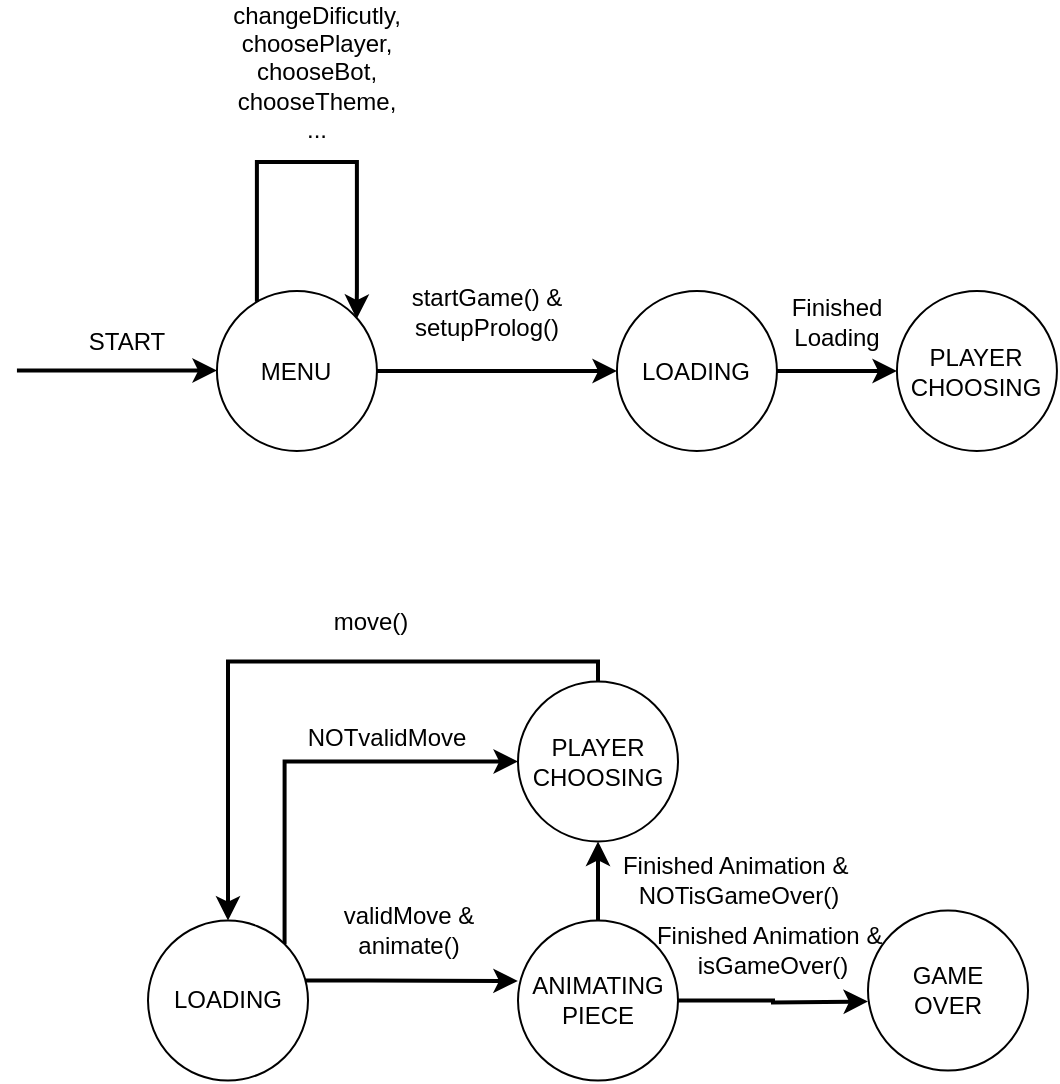 <mxfile version="12.4.3" type="device" pages="1"><diagram id="KP79rxhPckroJng5rw5h" name="Page-1"><mxGraphModel dx="1422" dy="699" grid="1" gridSize="10" guides="1" tooltips="1" connect="1" arrows="1" fold="1" page="1" pageScale="1" pageWidth="850" pageHeight="1100" math="0" shadow="0"><root><mxCell id="0"/><mxCell id="1" parent="0"/><mxCell id="Rahl7FU6lohFxPrpiHMu-8" style="edgeStyle=orthogonalEdgeStyle;rounded=0;orthogonalLoop=1;jettySize=auto;html=1;strokeColor=#000000;strokeWidth=2;" edge="1" parent="1" source="YgMQDfT6PrxP8k0_-js3-1" target="YgMQDfT6PrxP8k0_-js3-5"><mxGeometry relative="1" as="geometry"/></mxCell><mxCell id="YgMQDfT6PrxP8k0_-js3-1" value="LOADING" style="ellipse;whiteSpace=wrap;html=1;aspect=fixed;" parent="1" vertex="1"><mxGeometry x="464.47" y="244.53" width="80" height="80" as="geometry"/></mxCell><mxCell id="YgMQDfT6PrxP8k0_-js3-2" value="MENU" style="ellipse;whiteSpace=wrap;html=1;aspect=fixed;" parent="1" vertex="1"><mxGeometry x="264.47" y="244.53" width="80" height="80" as="geometry"/></mxCell><mxCell id="YgMQDfT6PrxP8k0_-js3-18" style="edgeStyle=orthogonalEdgeStyle;rounded=0;orthogonalLoop=1;jettySize=auto;html=1;entryX=1;entryY=0.5;entryDx=0;entryDy=0;startArrow=classic;startFill=1;endArrow=none;endFill=0;strokeWidth=2;exitX=0;exitY=0.5;exitDx=0;exitDy=0;" parent="1" source="YgMQDfT6PrxP8k0_-js3-1" target="YgMQDfT6PrxP8k0_-js3-2" edge="1"><mxGeometry relative="1" as="geometry"/></mxCell><mxCell id="YgMQDfT6PrxP8k0_-js3-5" value="PLAYER CHOOSING" style="ellipse;whiteSpace=wrap;html=1;aspect=fixed;" parent="1" vertex="1"><mxGeometry x="604.47" y="244.53" width="80" height="80" as="geometry"/></mxCell><mxCell id="YgMQDfT6PrxP8k0_-js3-20" value="startGame() &amp;amp;&lt;br&gt;setupProlog()" style="text;html=1;align=center;verticalAlign=middle;resizable=0;points=[];;autosize=1;" parent="1" vertex="1"><mxGeometry x="354.47" y="239.53" width="90" height="30" as="geometry"/></mxCell><mxCell id="YgMQDfT6PrxP8k0_-js3-43" style="edgeStyle=orthogonalEdgeStyle;rounded=0;orthogonalLoop=1;jettySize=auto;html=1;startArrow=classic;startFill=1;endArrow=none;endFill=0;strokeWidth=2;entryX=0.5;entryY=0;entryDx=0;entryDy=0;" parent="1" source="YgMQDfT6PrxP8k0_-js3-50" target="YgMQDfT6PrxP8k0_-js3-61" edge="1"><mxGeometry relative="1" as="geometry"><Array as="points"><mxPoint x="270" y="429.77"/><mxPoint x="455.0" y="429.77"/></Array><mxPoint x="440.0" y="419.77" as="targetPoint"/></mxGeometry></mxCell><mxCell id="YgMQDfT6PrxP8k0_-js3-44" value="move()" style="text;html=1;align=center;verticalAlign=middle;resizable=0;points=[];;labelBackgroundColor=#ffffff;" parent="YgMQDfT6PrxP8k0_-js3-43" vertex="1" connectable="0"><mxGeometry x="0.273" relative="1" as="geometry"><mxPoint x="-6" y="-20" as="offset"/></mxGeometry></mxCell><mxCell id="YgMQDfT6PrxP8k0_-js3-45" style="edgeStyle=orthogonalEdgeStyle;rounded=0;orthogonalLoop=1;jettySize=auto;html=1;exitX=1;exitY=0;exitDx=0;exitDy=0;entryX=0;entryY=0.5;entryDx=0;entryDy=0;startArrow=none;startFill=0;endArrow=classic;endFill=1;strokeWidth=2;" parent="1" source="YgMQDfT6PrxP8k0_-js3-50" target="YgMQDfT6PrxP8k0_-js3-61" edge="1"><mxGeometry relative="1" as="geometry"><Array as="points"><mxPoint x="298" y="479.77"/></Array></mxGeometry></mxCell><mxCell id="YgMQDfT6PrxP8k0_-js3-46" value="NOTvalidMove" style="text;html=1;align=center;verticalAlign=middle;resizable=0;points=[];;labelBackgroundColor=#ffffff;" parent="YgMQDfT6PrxP8k0_-js3-45" vertex="1" connectable="0"><mxGeometry x="0.381" y="3" relative="1" as="geometry"><mxPoint x="-2" y="-9" as="offset"/></mxGeometry></mxCell><mxCell id="YgMQDfT6PrxP8k0_-js3-67" style="edgeStyle=orthogonalEdgeStyle;rounded=0;orthogonalLoop=1;jettySize=auto;html=1;entryX=-0.001;entryY=0.377;entryDx=0;entryDy=0;startArrow=none;startFill=0;endArrow=classic;endFill=1;strokeWidth=2;entryPerimeter=0;" parent="1" source="YgMQDfT6PrxP8k0_-js3-50" target="YgMQDfT6PrxP8k0_-js3-55" edge="1"><mxGeometry relative="1" as="geometry"><Array as="points"><mxPoint x="340.0" y="589.3"/><mxPoint x="340.0" y="589.3"/></Array></mxGeometry></mxCell><mxCell id="YgMQDfT6PrxP8k0_-js3-50" value="LOADING" style="ellipse;whiteSpace=wrap;html=1;aspect=fixed;" parent="1" vertex="1"><mxGeometry x="230" y="559.3" width="80" height="80" as="geometry"/></mxCell><mxCell id="YgMQDfT6PrxP8k0_-js3-70" style="edgeStyle=orthogonalEdgeStyle;rounded=0;orthogonalLoop=1;jettySize=auto;html=1;startArrow=none;startFill=0;endArrow=classic;endFill=1;strokeWidth=2;fillColor=#f8cecc;strokeColor=#000000;" parent="1" source="YgMQDfT6PrxP8k0_-js3-55" edge="1"><mxGeometry relative="1" as="geometry"><mxPoint x="590" y="599.77" as="targetPoint"/></mxGeometry></mxCell><mxCell id="Rahl7FU6lohFxPrpiHMu-3" style="edgeStyle=orthogonalEdgeStyle;rounded=0;orthogonalLoop=1;jettySize=auto;html=1;entryX=0.5;entryY=1;entryDx=0;entryDy=0;strokeColor=#000000;strokeWidth=2;" edge="1" parent="1" source="YgMQDfT6PrxP8k0_-js3-55" target="YgMQDfT6PrxP8k0_-js3-61"><mxGeometry relative="1" as="geometry"/></mxCell><mxCell id="YgMQDfT6PrxP8k0_-js3-55" value="ANIMATING&lt;br&gt;PIECE" style="ellipse;whiteSpace=wrap;html=1;aspect=fixed;" parent="1" vertex="1"><mxGeometry x="415.0" y="559.3" width="80" height="80" as="geometry"/></mxCell><mxCell id="YgMQDfT6PrxP8k0_-js3-61" value="PLAYER&lt;br&gt;CHOOSING" style="ellipse;whiteSpace=wrap;html=1;aspect=fixed;" parent="1" vertex="1"><mxGeometry x="415.0" y="439.77" width="80" height="80" as="geometry"/></mxCell><mxCell id="YgMQDfT6PrxP8k0_-js3-65" value="Finished Animation &amp;amp;&amp;nbsp;&lt;br&gt;isGameOver()" style="text;html=1;align=center;verticalAlign=middle;resizable=0;points=[];;autosize=1;" parent="1" vertex="1"><mxGeometry x="477.0" y="559.3" width="130" height="30" as="geometry"/></mxCell><mxCell id="YgMQDfT6PrxP8k0_-js3-66" value="validMove &amp;amp; &lt;br&gt;animate()" style="text;html=1;align=center;verticalAlign=middle;resizable=0;points=[];;autosize=1;" parent="1" vertex="1"><mxGeometry x="320" y="549.3" width="80" height="30" as="geometry"/></mxCell><mxCell id="YgMQDfT6PrxP8k0_-js3-74" style="edgeStyle=orthogonalEdgeStyle;rounded=0;orthogonalLoop=1;jettySize=auto;html=1;entryX=0.873;entryY=0.174;entryDx=0;entryDy=0;startArrow=none;startFill=0;endArrow=classic;endFill=1;strokeWidth=2;entryPerimeter=0;" parent="1" source="YgMQDfT6PrxP8k0_-js3-2" target="YgMQDfT6PrxP8k0_-js3-2" edge="1"><mxGeometry relative="1" as="geometry"><Array as="points"><mxPoint x="284.47" y="180"/><mxPoint x="334.47" y="180"/><mxPoint x="334.47" y="244"/></Array></mxGeometry></mxCell><mxCell id="YgMQDfT6PrxP8k0_-js3-75" value="changeDificutly,&lt;br&gt;choosePlayer,&lt;br&gt;chooseBot,&lt;br&gt;chooseTheme,&lt;br&gt;..." style="text;html=1;align=center;verticalAlign=middle;resizable=0;points=[];;autosize=1;" parent="1" vertex="1"><mxGeometry x="264.47" y="100" width="100" height="70" as="geometry"/></mxCell><mxCell id="Rahl7FU6lohFxPrpiHMu-2" value="GAME&lt;br&gt;OVER" style="ellipse;whiteSpace=wrap;html=1;aspect=fixed;" vertex="1" parent="1"><mxGeometry x="590" y="554.3" width="80" height="80" as="geometry"/></mxCell><mxCell id="Rahl7FU6lohFxPrpiHMu-4" value="Finished Animation &amp;amp;&amp;nbsp;&lt;br&gt;NOTisGameOver()" style="text;html=1;align=center;verticalAlign=middle;resizable=0;points=[];;autosize=1;" vertex="1" parent="1"><mxGeometry x="460.0" y="524.3" width="130" height="30" as="geometry"/></mxCell><mxCell id="Rahl7FU6lohFxPrpiHMu-6" value="" style="edgeStyle=orthogonalEdgeStyle;rounded=0;orthogonalLoop=1;jettySize=auto;html=1;startArrow=classic;startFill=1;endArrow=none;endFill=0;strokeWidth=2;" edge="1" parent="1"><mxGeometry relative="1" as="geometry"><mxPoint x="164.47" y="284.29" as="targetPoint"/><mxPoint x="264.47" y="284.29" as="sourcePoint"/></mxGeometry></mxCell><mxCell id="Rahl7FU6lohFxPrpiHMu-7" value="START" style="text;html=1;align=center;verticalAlign=middle;resizable=0;points=[];;autosize=1;" vertex="1" parent="1"><mxGeometry x="194.47" y="260" width="50" height="20" as="geometry"/></mxCell><mxCell id="Rahl7FU6lohFxPrpiHMu-9" value="Finished &lt;br&gt;Loading" style="text;html=1;align=center;verticalAlign=middle;resizable=0;points=[];;autosize=1;" vertex="1" parent="1"><mxGeometry x="544.47" y="244.53" width="60" height="30" as="geometry"/></mxCell></root></mxGraphModel></diagram></mxfile>